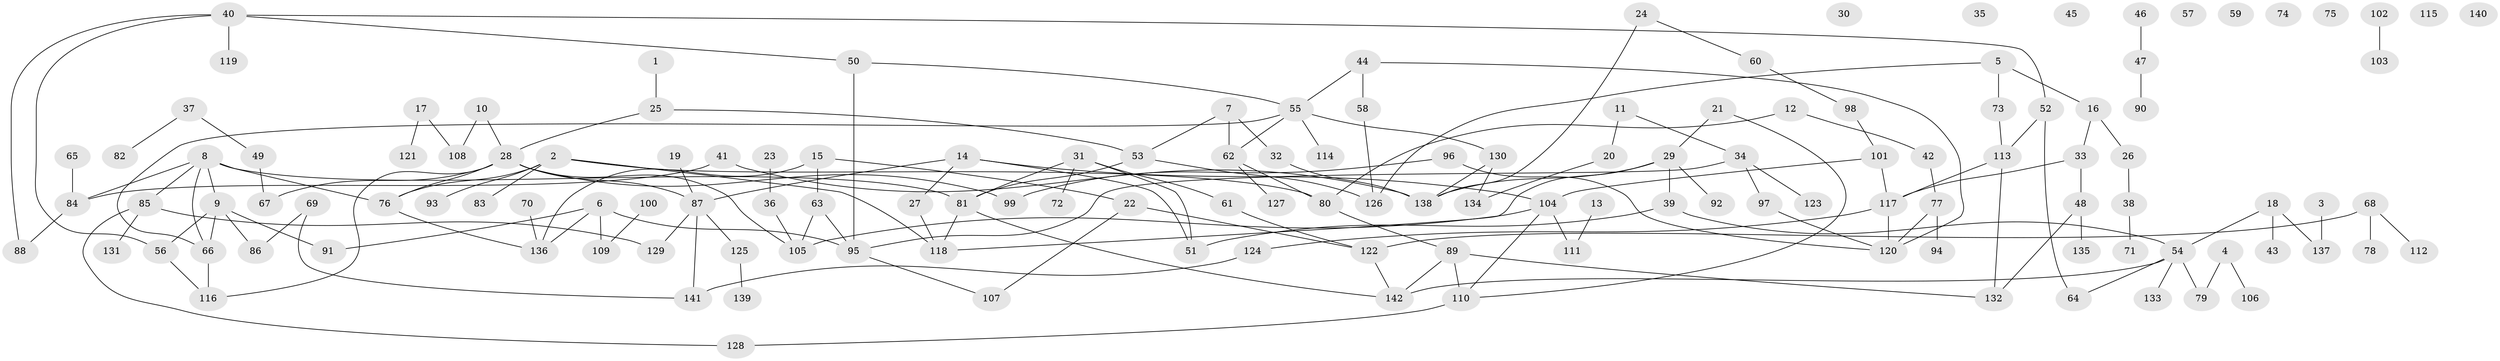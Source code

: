 // Generated by graph-tools (version 1.1) at 2025/33/03/09/25 02:33:46]
// undirected, 142 vertices, 174 edges
graph export_dot {
graph [start="1"]
  node [color=gray90,style=filled];
  1;
  2;
  3;
  4;
  5;
  6;
  7;
  8;
  9;
  10;
  11;
  12;
  13;
  14;
  15;
  16;
  17;
  18;
  19;
  20;
  21;
  22;
  23;
  24;
  25;
  26;
  27;
  28;
  29;
  30;
  31;
  32;
  33;
  34;
  35;
  36;
  37;
  38;
  39;
  40;
  41;
  42;
  43;
  44;
  45;
  46;
  47;
  48;
  49;
  50;
  51;
  52;
  53;
  54;
  55;
  56;
  57;
  58;
  59;
  60;
  61;
  62;
  63;
  64;
  65;
  66;
  67;
  68;
  69;
  70;
  71;
  72;
  73;
  74;
  75;
  76;
  77;
  78;
  79;
  80;
  81;
  82;
  83;
  84;
  85;
  86;
  87;
  88;
  89;
  90;
  91;
  92;
  93;
  94;
  95;
  96;
  97;
  98;
  99;
  100;
  101;
  102;
  103;
  104;
  105;
  106;
  107;
  108;
  109;
  110;
  111;
  112;
  113;
  114;
  115;
  116;
  117;
  118;
  119;
  120;
  121;
  122;
  123;
  124;
  125;
  126;
  127;
  128;
  129;
  130;
  131;
  132;
  133;
  134;
  135;
  136;
  137;
  138;
  139;
  140;
  141;
  142;
  1 -- 25;
  2 -- 76;
  2 -- 80;
  2 -- 83;
  2 -- 93;
  2 -- 118;
  3 -- 137;
  4 -- 79;
  4 -- 106;
  5 -- 16;
  5 -- 73;
  5 -- 126;
  6 -- 91;
  6 -- 95;
  6 -- 109;
  6 -- 136;
  7 -- 32;
  7 -- 53;
  7 -- 62;
  8 -- 9;
  8 -- 66;
  8 -- 76;
  8 -- 81;
  8 -- 84;
  8 -- 85;
  9 -- 56;
  9 -- 66;
  9 -- 86;
  9 -- 91;
  10 -- 28;
  10 -- 108;
  11 -- 20;
  11 -- 34;
  12 -- 42;
  12 -- 80;
  13 -- 111;
  14 -- 27;
  14 -- 51;
  14 -- 87;
  14 -- 104;
  15 -- 22;
  15 -- 63;
  15 -- 136;
  16 -- 26;
  16 -- 33;
  17 -- 108;
  17 -- 121;
  18 -- 43;
  18 -- 54;
  18 -- 137;
  19 -- 87;
  20 -- 134;
  21 -- 29;
  21 -- 110;
  22 -- 107;
  22 -- 122;
  23 -- 36;
  24 -- 60;
  24 -- 138;
  25 -- 28;
  25 -- 53;
  26 -- 38;
  27 -- 118;
  28 -- 67;
  28 -- 76;
  28 -- 87;
  28 -- 99;
  28 -- 105;
  28 -- 116;
  29 -- 39;
  29 -- 92;
  29 -- 118;
  29 -- 138;
  31 -- 51;
  31 -- 61;
  31 -- 72;
  31 -- 81;
  32 -- 138;
  33 -- 48;
  33 -- 117;
  34 -- 95;
  34 -- 97;
  34 -- 123;
  36 -- 105;
  37 -- 49;
  37 -- 82;
  38 -- 71;
  39 -- 51;
  39 -- 54;
  40 -- 50;
  40 -- 52;
  40 -- 56;
  40 -- 88;
  40 -- 119;
  41 -- 84;
  41 -- 138;
  42 -- 77;
  44 -- 55;
  44 -- 58;
  44 -- 120;
  46 -- 47;
  47 -- 90;
  48 -- 132;
  48 -- 135;
  49 -- 67;
  50 -- 55;
  50 -- 95;
  52 -- 64;
  52 -- 113;
  53 -- 81;
  53 -- 126;
  54 -- 64;
  54 -- 79;
  54 -- 133;
  54 -- 142;
  55 -- 62;
  55 -- 66;
  55 -- 114;
  55 -- 130;
  56 -- 116;
  58 -- 126;
  60 -- 98;
  61 -- 122;
  62 -- 80;
  62 -- 127;
  63 -- 95;
  63 -- 105;
  65 -- 84;
  66 -- 116;
  68 -- 78;
  68 -- 112;
  68 -- 122;
  69 -- 86;
  69 -- 141;
  70 -- 136;
  73 -- 113;
  76 -- 136;
  77 -- 94;
  77 -- 120;
  80 -- 89;
  81 -- 118;
  81 -- 142;
  84 -- 88;
  85 -- 128;
  85 -- 129;
  85 -- 131;
  87 -- 125;
  87 -- 129;
  87 -- 141;
  89 -- 110;
  89 -- 132;
  89 -- 142;
  95 -- 107;
  96 -- 99;
  96 -- 120;
  97 -- 120;
  98 -- 101;
  100 -- 109;
  101 -- 104;
  101 -- 117;
  102 -- 103;
  104 -- 105;
  104 -- 110;
  104 -- 111;
  110 -- 128;
  113 -- 117;
  113 -- 132;
  117 -- 120;
  117 -- 124;
  122 -- 142;
  124 -- 141;
  125 -- 139;
  130 -- 134;
  130 -- 138;
}
